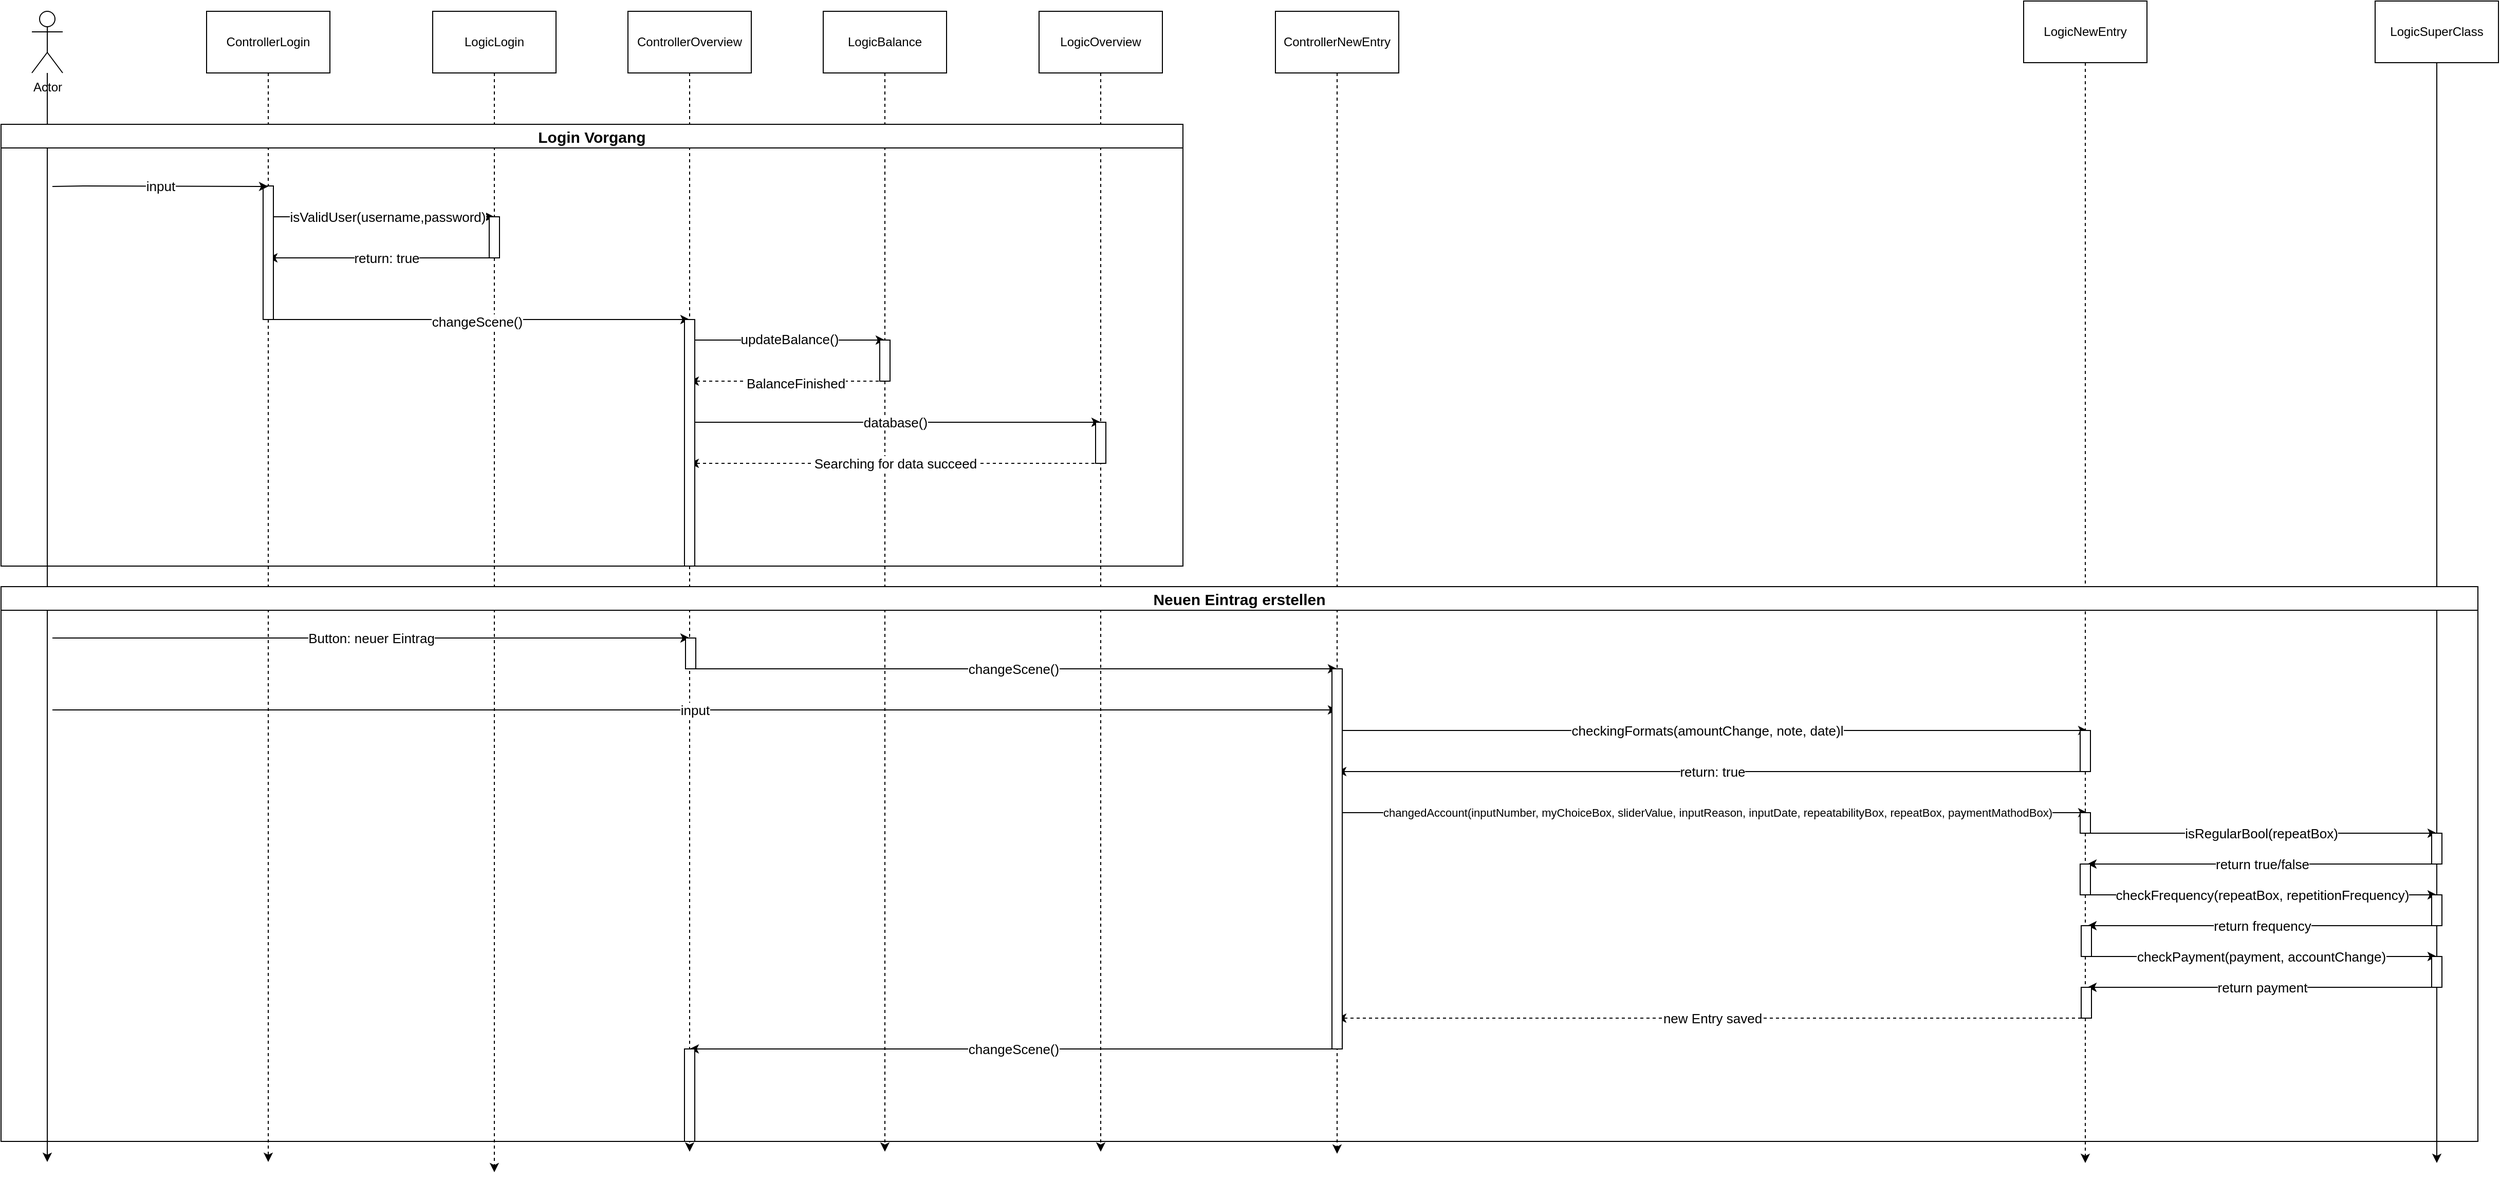 <mxfile version="23.0.1" type="device">
  <diagram id="dWmEx_8C3ra9uAuUZR-o" name="Seite-2">
    <mxGraphModel dx="1909" dy="964" grid="1" gridSize="10" guides="1" tooltips="1" connect="1" arrows="1" fold="1" page="1" pageScale="1" pageWidth="827" pageHeight="1169" math="0" shadow="0">
      <root>
        <mxCell id="0" />
        <mxCell id="1" parent="0" />
        <mxCell id="v2-bN_Bwf2UKAEft6Nu9-12" style="edgeStyle=orthogonalEdgeStyle;rounded=0;orthogonalLoop=1;jettySize=auto;html=1;" parent="1" source="v2-bN_Bwf2UKAEft6Nu9-1" edge="1">
          <mxGeometry relative="1" as="geometry">
            <mxPoint x="85" y="1140" as="targetPoint" />
          </mxGeometry>
        </mxCell>
        <mxCell id="v2-bN_Bwf2UKAEft6Nu9-1" value="Actor" style="shape=umlActor;verticalLabelPosition=bottom;verticalAlign=top;html=1;outlineConnect=0;" parent="1" vertex="1">
          <mxGeometry x="70" y="20" width="30" height="60" as="geometry" />
        </mxCell>
        <mxCell id="v2-bN_Bwf2UKAEft6Nu9-6" style="edgeStyle=orthogonalEdgeStyle;rounded=0;orthogonalLoop=1;jettySize=auto;html=1;dashed=1;" parent="1" source="v2-bN_Bwf2UKAEft6Nu9-2" edge="1">
          <mxGeometry relative="1" as="geometry">
            <mxPoint x="300" y="1140" as="targetPoint" />
          </mxGeometry>
        </mxCell>
        <mxCell id="v2-bN_Bwf2UKAEft6Nu9-2" value="ControllerLogin" style="rounded=0;whiteSpace=wrap;html=1;" parent="1" vertex="1">
          <mxGeometry x="240" y="20" width="120" height="60" as="geometry" />
        </mxCell>
        <mxCell id="v2-bN_Bwf2UKAEft6Nu9-13" style="edgeStyle=orthogonalEdgeStyle;rounded=0;orthogonalLoop=1;jettySize=auto;html=1;dashed=1;" parent="1" source="v2-bN_Bwf2UKAEft6Nu9-3" edge="1">
          <mxGeometry relative="1" as="geometry">
            <mxPoint x="520" y="1150" as="targetPoint" />
          </mxGeometry>
        </mxCell>
        <mxCell id="v2-bN_Bwf2UKAEft6Nu9-3" value="LogicLogin" style="rounded=0;whiteSpace=wrap;html=1;" parent="1" vertex="1">
          <mxGeometry x="460" y="20" width="120" height="60" as="geometry" />
        </mxCell>
        <mxCell id="v2-bN_Bwf2UKAEft6Nu9-8" style="edgeStyle=orthogonalEdgeStyle;rounded=0;orthogonalLoop=1;jettySize=auto;html=1;dashed=1;" parent="1" source="v2-bN_Bwf2UKAEft6Nu9-4" edge="1">
          <mxGeometry relative="1" as="geometry">
            <mxPoint x="710" y="1130" as="targetPoint" />
          </mxGeometry>
        </mxCell>
        <mxCell id="v2-bN_Bwf2UKAEft6Nu9-4" value="ControllerOverview" style="rounded=0;whiteSpace=wrap;html=1;" parent="1" vertex="1">
          <mxGeometry x="650" y="20" width="120" height="60" as="geometry" />
        </mxCell>
        <mxCell id="v2-bN_Bwf2UKAEft6Nu9-17" value="" style="endArrow=classic;html=1;rounded=0;" parent="1" edge="1">
          <mxGeometry relative="1" as="geometry">
            <mxPoint x="300" y="220" as="sourcePoint" />
            <mxPoint x="520" y="220" as="targetPoint" />
          </mxGeometry>
        </mxCell>
        <mxCell id="v2-bN_Bwf2UKAEft6Nu9-18" value="Label" style="edgeLabel;resizable=0;html=1;align=center;verticalAlign=middle;" parent="v2-bN_Bwf2UKAEft6Nu9-17" connectable="0" vertex="1">
          <mxGeometry relative="1" as="geometry" />
        </mxCell>
        <mxCell id="v2-bN_Bwf2UKAEft6Nu9-19" value="Text" style="edgeLabel;html=1;align=center;verticalAlign=middle;resizable=0;points=[];" parent="v2-bN_Bwf2UKAEft6Nu9-17" vertex="1" connectable="0">
          <mxGeometry x="0.018" y="3" relative="1" as="geometry">
            <mxPoint as="offset" />
          </mxGeometry>
        </mxCell>
        <mxCell id="v2-bN_Bwf2UKAEft6Nu9-20" value="&lt;font style=&quot;font-size: 13px;&quot;&gt;isValidUser(username,password)&lt;/font&gt;" style="edgeLabel;html=1;align=center;verticalAlign=middle;resizable=0;points=[];" parent="v2-bN_Bwf2UKAEft6Nu9-17" vertex="1" connectable="0">
          <mxGeometry x="0.054" relative="1" as="geometry">
            <mxPoint as="offset" />
          </mxGeometry>
        </mxCell>
        <mxCell id="v2-bN_Bwf2UKAEft6Nu9-21" value="" style="endArrow=classic;html=1;rounded=0;" parent="1" edge="1">
          <mxGeometry relative="1" as="geometry">
            <mxPoint x="520" y="260" as="sourcePoint" />
            <mxPoint x="300" y="260" as="targetPoint" />
          </mxGeometry>
        </mxCell>
        <mxCell id="v2-bN_Bwf2UKAEft6Nu9-22" value="Label" style="edgeLabel;resizable=0;html=1;align=center;verticalAlign=middle;" parent="v2-bN_Bwf2UKAEft6Nu9-21" connectable="0" vertex="1">
          <mxGeometry relative="1" as="geometry" />
        </mxCell>
        <mxCell id="v2-bN_Bwf2UKAEft6Nu9-23" value="&lt;font style=&quot;font-size: 13px;&quot;&gt;return: true&lt;/font&gt;" style="edgeLabel;html=1;align=center;verticalAlign=middle;resizable=0;points=[];" parent="v2-bN_Bwf2UKAEft6Nu9-21" vertex="1" connectable="0">
          <mxGeometry x="-0.045" relative="1" as="geometry">
            <mxPoint as="offset" />
          </mxGeometry>
        </mxCell>
        <mxCell id="v2-bN_Bwf2UKAEft6Nu9-25" value="" style="endArrow=classic;html=1;rounded=0;" parent="1" edge="1">
          <mxGeometry relative="1" as="geometry">
            <mxPoint x="300" y="320" as="sourcePoint" />
            <mxPoint x="710" y="320" as="targetPoint" />
          </mxGeometry>
        </mxCell>
        <mxCell id="v2-bN_Bwf2UKAEft6Nu9-26" value="Label" style="edgeLabel;resizable=0;html=1;align=center;verticalAlign=middle;" parent="v2-bN_Bwf2UKAEft6Nu9-25" connectable="0" vertex="1">
          <mxGeometry relative="1" as="geometry" />
        </mxCell>
        <mxCell id="v2-bN_Bwf2UKAEft6Nu9-27" value="&lt;font style=&quot;font-size: 13px;&quot;&gt;changeScene()&lt;/font&gt;" style="edgeLabel;html=1;align=center;verticalAlign=middle;resizable=0;points=[];" parent="v2-bN_Bwf2UKAEft6Nu9-25" vertex="1" connectable="0">
          <mxGeometry x="-0.01" y="-2" relative="1" as="geometry">
            <mxPoint as="offset" />
          </mxGeometry>
        </mxCell>
        <mxCell id="v2-bN_Bwf2UKAEft6Nu9-29" style="edgeStyle=orthogonalEdgeStyle;rounded=0;orthogonalLoop=1;jettySize=auto;html=1;dashed=1;" parent="1" source="v2-bN_Bwf2UKAEft6Nu9-28" edge="1">
          <mxGeometry relative="1" as="geometry">
            <mxPoint x="900" y="1130" as="targetPoint" />
          </mxGeometry>
        </mxCell>
        <mxCell id="v2-bN_Bwf2UKAEft6Nu9-28" value="LogicBalance" style="rounded=0;whiteSpace=wrap;html=1;" parent="1" vertex="1">
          <mxGeometry x="840" y="20" width="120" height="60" as="geometry" />
        </mxCell>
        <mxCell id="v2-bN_Bwf2UKAEft6Nu9-30" value="" style="endArrow=classic;html=1;rounded=0;" parent="1" edge="1">
          <mxGeometry relative="1" as="geometry">
            <mxPoint x="710" y="340" as="sourcePoint" />
            <mxPoint x="900" y="340" as="targetPoint" />
          </mxGeometry>
        </mxCell>
        <mxCell id="v2-bN_Bwf2UKAEft6Nu9-31" value="Label" style="edgeLabel;resizable=0;html=1;align=center;verticalAlign=middle;" parent="v2-bN_Bwf2UKAEft6Nu9-30" connectable="0" vertex="1">
          <mxGeometry relative="1" as="geometry" />
        </mxCell>
        <mxCell id="v2-bN_Bwf2UKAEft6Nu9-32" value="&lt;font style=&quot;font-size: 13px;&quot;&gt;updateBalance()&lt;/font&gt;" style="edgeLabel;html=1;align=center;verticalAlign=middle;resizable=0;points=[];" parent="v2-bN_Bwf2UKAEft6Nu9-30" vertex="1" connectable="0">
          <mxGeometry x="0.021" y="1" relative="1" as="geometry">
            <mxPoint as="offset" />
          </mxGeometry>
        </mxCell>
        <mxCell id="v2-bN_Bwf2UKAEft6Nu9-34" value="" style="endArrow=classic;html=1;rounded=0;dashed=1;" parent="1" edge="1">
          <mxGeometry relative="1" as="geometry">
            <mxPoint x="900" y="380" as="sourcePoint" />
            <mxPoint x="710" y="380" as="targetPoint" />
          </mxGeometry>
        </mxCell>
        <mxCell id="v2-bN_Bwf2UKAEft6Nu9-35" value="Label" style="edgeLabel;resizable=0;html=1;align=center;verticalAlign=middle;" parent="v2-bN_Bwf2UKAEft6Nu9-34" connectable="0" vertex="1">
          <mxGeometry relative="1" as="geometry" />
        </mxCell>
        <mxCell id="v2-bN_Bwf2UKAEft6Nu9-36" value="&lt;font style=&quot;font-size: 13px;&quot;&gt;BalanceFinished&lt;/font&gt;" style="edgeLabel;html=1;align=center;verticalAlign=middle;resizable=0;points=[];" parent="v2-bN_Bwf2UKAEft6Nu9-34" vertex="1" connectable="0">
          <mxGeometry x="-0.084" y="2" relative="1" as="geometry">
            <mxPoint as="offset" />
          </mxGeometry>
        </mxCell>
        <mxCell id="v2-bN_Bwf2UKAEft6Nu9-38" style="edgeStyle=orthogonalEdgeStyle;rounded=0;orthogonalLoop=1;jettySize=auto;html=1;dashed=1;" parent="1" source="v2-bN_Bwf2UKAEft6Nu9-37" edge="1">
          <mxGeometry relative="1" as="geometry">
            <mxPoint x="1110" y="1130" as="targetPoint" />
          </mxGeometry>
        </mxCell>
        <mxCell id="v2-bN_Bwf2UKAEft6Nu9-37" value="LogicOverview" style="rounded=0;whiteSpace=wrap;html=1;" parent="1" vertex="1">
          <mxGeometry x="1050" y="20" width="120" height="60" as="geometry" />
        </mxCell>
        <mxCell id="v2-bN_Bwf2UKAEft6Nu9-40" value="" style="endArrow=classic;html=1;rounded=0;" parent="1" edge="1">
          <mxGeometry relative="1" as="geometry">
            <mxPoint x="710" y="420" as="sourcePoint" />
            <mxPoint x="1110" y="420" as="targetPoint" />
          </mxGeometry>
        </mxCell>
        <mxCell id="v2-bN_Bwf2UKAEft6Nu9-41" value="&lt;font style=&quot;font-size: 13px;&quot;&gt;database()&lt;/font&gt;" style="edgeLabel;resizable=0;html=1;align=center;verticalAlign=middle;" parent="v2-bN_Bwf2UKAEft6Nu9-40" connectable="0" vertex="1">
          <mxGeometry relative="1" as="geometry" />
        </mxCell>
        <mxCell id="v2-bN_Bwf2UKAEft6Nu9-42" value="" style="endArrow=classic;html=1;rounded=0;dashed=1;" parent="1" edge="1">
          <mxGeometry relative="1" as="geometry">
            <mxPoint x="1110" y="460" as="sourcePoint" />
            <mxPoint x="710" y="460" as="targetPoint" />
          </mxGeometry>
        </mxCell>
        <mxCell id="v2-bN_Bwf2UKAEft6Nu9-43" value="&lt;font style=&quot;font-size: 13px;&quot;&gt;Searching for data succeed&lt;/font&gt;" style="edgeLabel;resizable=0;html=1;align=center;verticalAlign=middle;" parent="v2-bN_Bwf2UKAEft6Nu9-42" connectable="0" vertex="1">
          <mxGeometry relative="1" as="geometry" />
        </mxCell>
        <mxCell id="v2-bN_Bwf2UKAEft6Nu9-47" value="" style="endArrow=classic;html=1;rounded=0;" parent="1" edge="1">
          <mxGeometry relative="1" as="geometry">
            <mxPoint x="90" y="630" as="sourcePoint" />
            <mxPoint x="710" y="630" as="targetPoint" />
          </mxGeometry>
        </mxCell>
        <mxCell id="v2-bN_Bwf2UKAEft6Nu9-48" value="&lt;font style=&quot;font-size: 13px;&quot;&gt;Button: neuer Eintrag&lt;/font&gt;" style="edgeLabel;resizable=0;html=1;align=center;verticalAlign=middle;" parent="v2-bN_Bwf2UKAEft6Nu9-47" connectable="0" vertex="1">
          <mxGeometry relative="1" as="geometry" />
        </mxCell>
        <mxCell id="v2-bN_Bwf2UKAEft6Nu9-51" style="edgeStyle=orthogonalEdgeStyle;rounded=0;orthogonalLoop=1;jettySize=auto;html=1;dashed=1;" parent="1" source="v2-bN_Bwf2UKAEft6Nu9-50" edge="1">
          <mxGeometry relative="1" as="geometry">
            <mxPoint x="1340" y="1132" as="targetPoint" />
          </mxGeometry>
        </mxCell>
        <mxCell id="v2-bN_Bwf2UKAEft6Nu9-50" value="ControllerNewEntry" style="rounded=0;whiteSpace=wrap;html=1;" parent="1" vertex="1">
          <mxGeometry x="1280" y="20" width="120" height="60" as="geometry" />
        </mxCell>
        <mxCell id="v2-bN_Bwf2UKAEft6Nu9-53" value="" style="endArrow=classic;html=1;rounded=0;" parent="1" edge="1">
          <mxGeometry relative="1" as="geometry">
            <mxPoint x="710" y="660" as="sourcePoint" />
            <mxPoint x="1340" y="660" as="targetPoint" />
          </mxGeometry>
        </mxCell>
        <mxCell id="v2-bN_Bwf2UKAEft6Nu9-54" value="&lt;font style=&quot;font-size: 13px;&quot;&gt;changeScene()&lt;/font&gt;" style="edgeLabel;resizable=0;html=1;align=center;verticalAlign=middle;" parent="v2-bN_Bwf2UKAEft6Nu9-53" connectable="0" vertex="1">
          <mxGeometry relative="1" as="geometry" />
        </mxCell>
        <mxCell id="v2-bN_Bwf2UKAEft6Nu9-55" value="" style="endArrow=classic;html=1;rounded=0;" parent="1" edge="1">
          <mxGeometry relative="1" as="geometry">
            <mxPoint x="90" y="700" as="sourcePoint" />
            <mxPoint x="1340" y="700" as="targetPoint" />
          </mxGeometry>
        </mxCell>
        <mxCell id="v2-bN_Bwf2UKAEft6Nu9-56" value="&lt;font style=&quot;font-size: 13px;&quot;&gt;input&lt;/font&gt;" style="edgeLabel;resizable=0;html=1;align=center;verticalAlign=middle;" parent="v2-bN_Bwf2UKAEft6Nu9-55" connectable="0" vertex="1">
          <mxGeometry relative="1" as="geometry" />
        </mxCell>
        <mxCell id="v2-bN_Bwf2UKAEft6Nu9-76" style="edgeStyle=orthogonalEdgeStyle;rounded=0;orthogonalLoop=1;jettySize=auto;html=1;dashed=1;" parent="1" source="v2-bN_Bwf2UKAEft6Nu9-58" edge="1">
          <mxGeometry relative="1" as="geometry">
            <mxPoint x="2068" y="1141" as="targetPoint" />
          </mxGeometry>
        </mxCell>
        <mxCell id="v2-bN_Bwf2UKAEft6Nu9-58" value="LogicNewEntry" style="rounded=0;whiteSpace=wrap;html=1;" parent="1" vertex="1">
          <mxGeometry x="2008" y="10" width="120" height="60" as="geometry" />
        </mxCell>
        <mxCell id="v2-bN_Bwf2UKAEft6Nu9-60" value="" style="endArrow=classic;html=1;rounded=0;" parent="1" edge="1">
          <mxGeometry relative="1" as="geometry">
            <mxPoint x="1340" y="720" as="sourcePoint" />
            <mxPoint x="2070" y="720" as="targetPoint" />
          </mxGeometry>
        </mxCell>
        <mxCell id="v2-bN_Bwf2UKAEft6Nu9-61" value="&lt;font style=&quot;font-size: 13px;&quot;&gt;checkingFormats(amountChange, note, date)l&lt;/font&gt;" style="edgeLabel;resizable=0;html=1;align=center;verticalAlign=middle;" parent="v2-bN_Bwf2UKAEft6Nu9-60" connectable="0" vertex="1">
          <mxGeometry relative="1" as="geometry">
            <mxPoint x="-5" as="offset" />
          </mxGeometry>
        </mxCell>
        <mxCell id="v2-bN_Bwf2UKAEft6Nu9-67" value="" style="endArrow=classic;html=1;rounded=0;" parent="1" edge="1">
          <mxGeometry relative="1" as="geometry">
            <mxPoint x="2070" y="760" as="sourcePoint" />
            <mxPoint x="1340" y="760" as="targetPoint" />
          </mxGeometry>
        </mxCell>
        <mxCell id="v2-bN_Bwf2UKAEft6Nu9-68" value="&lt;font style=&quot;font-size: 13px;&quot;&gt;return: true&lt;/font&gt;" style="edgeLabel;resizable=0;html=1;align=center;verticalAlign=middle;" parent="v2-bN_Bwf2UKAEft6Nu9-67" connectable="0" vertex="1">
          <mxGeometry relative="1" as="geometry" />
        </mxCell>
        <mxCell id="v2-bN_Bwf2UKAEft6Nu9-71" value="" style="endArrow=classic;html=1;rounded=0;" parent="1" edge="1">
          <mxGeometry relative="1" as="geometry">
            <mxPoint x="1340" y="800" as="sourcePoint" />
            <mxPoint x="2070" y="800" as="targetPoint" />
          </mxGeometry>
        </mxCell>
        <mxCell id="v2-bN_Bwf2UKAEft6Nu9-72" value="changedAccount(inputNumber, myChoiceBox, sliderValue, inputReason, inputDate, repeatabilityBox, repeatBox, paymentMathodBox)" style="edgeLabel;resizable=0;html=1;align=center;verticalAlign=middle;" parent="v2-bN_Bwf2UKAEft6Nu9-71" connectable="0" vertex="1">
          <mxGeometry relative="1" as="geometry">
            <mxPoint x="5" as="offset" />
          </mxGeometry>
        </mxCell>
        <mxCell id="v2-bN_Bwf2UKAEft6Nu9-91" style="edgeStyle=orthogonalEdgeStyle;rounded=0;orthogonalLoop=1;jettySize=auto;html=1;" parent="1" source="v2-bN_Bwf2UKAEft6Nu9-77" edge="1">
          <mxGeometry relative="1" as="geometry">
            <mxPoint x="2410" y="1141" as="targetPoint" />
          </mxGeometry>
        </mxCell>
        <mxCell id="v2-bN_Bwf2UKAEft6Nu9-77" value="LogicSuperClass" style="rounded=0;whiteSpace=wrap;html=1;" parent="1" vertex="1">
          <mxGeometry x="2350" y="10" width="120" height="60" as="geometry" />
        </mxCell>
        <mxCell id="v2-bN_Bwf2UKAEft6Nu9-79" value="" style="endArrow=classic;html=1;rounded=0;" parent="1" edge="1">
          <mxGeometry relative="1" as="geometry">
            <mxPoint x="2068" y="820" as="sourcePoint" />
            <mxPoint x="2410" y="820" as="targetPoint" />
          </mxGeometry>
        </mxCell>
        <mxCell id="v2-bN_Bwf2UKAEft6Nu9-80" value="&lt;font style=&quot;font-size: 13px;&quot;&gt;isRegularBool(repeatBox)&lt;/font&gt;" style="edgeLabel;resizable=0;html=1;align=center;verticalAlign=middle;" parent="v2-bN_Bwf2UKAEft6Nu9-79" connectable="0" vertex="1">
          <mxGeometry relative="1" as="geometry" />
        </mxCell>
        <mxCell id="v2-bN_Bwf2UKAEft6Nu9-81" value="" style="endArrow=classic;html=1;rounded=0;" parent="1" edge="1">
          <mxGeometry relative="1" as="geometry">
            <mxPoint x="2410" y="850" as="sourcePoint" />
            <mxPoint x="2070" y="850" as="targetPoint" />
          </mxGeometry>
        </mxCell>
        <mxCell id="v2-bN_Bwf2UKAEft6Nu9-82" value="&lt;font style=&quot;font-size: 13px;&quot;&gt;return true/false&lt;/font&gt;" style="edgeLabel;resizable=0;html=1;align=center;verticalAlign=middle;" parent="v2-bN_Bwf2UKAEft6Nu9-81" connectable="0" vertex="1">
          <mxGeometry relative="1" as="geometry" />
        </mxCell>
        <mxCell id="v2-bN_Bwf2UKAEft6Nu9-85" value="" style="endArrow=classic;html=1;rounded=0;" parent="1" edge="1">
          <mxGeometry relative="1" as="geometry">
            <mxPoint x="2070" y="880" as="sourcePoint" />
            <mxPoint x="2410" y="880" as="targetPoint" />
          </mxGeometry>
        </mxCell>
        <mxCell id="v2-bN_Bwf2UKAEft6Nu9-86" value="&lt;font style=&quot;font-size: 13px;&quot;&gt;checkFrequency(repeatBox, repetitionFrequency)&lt;/font&gt;" style="edgeLabel;resizable=0;html=1;align=center;verticalAlign=middle;" parent="v2-bN_Bwf2UKAEft6Nu9-85" connectable="0" vertex="1">
          <mxGeometry relative="1" as="geometry" />
        </mxCell>
        <mxCell id="v2-bN_Bwf2UKAEft6Nu9-92" value="" style="endArrow=classic;html=1;rounded=0;" parent="1" edge="1">
          <mxGeometry relative="1" as="geometry">
            <mxPoint x="2410" y="910" as="sourcePoint" />
            <mxPoint x="2070" y="910" as="targetPoint" />
          </mxGeometry>
        </mxCell>
        <mxCell id="v2-bN_Bwf2UKAEft6Nu9-93" value="&lt;font style=&quot;font-size: 13px;&quot;&gt;return frequency&lt;/font&gt;" style="edgeLabel;resizable=0;html=1;align=center;verticalAlign=middle;" parent="v2-bN_Bwf2UKAEft6Nu9-92" connectable="0" vertex="1">
          <mxGeometry relative="1" as="geometry" />
        </mxCell>
        <mxCell id="v2-bN_Bwf2UKAEft6Nu9-100" value="" style="endArrow=classic;html=1;rounded=0;" parent="1" edge="1">
          <mxGeometry relative="1" as="geometry">
            <mxPoint x="2068" y="940" as="sourcePoint" />
            <mxPoint x="2410" y="940" as="targetPoint" />
          </mxGeometry>
        </mxCell>
        <mxCell id="v2-bN_Bwf2UKAEft6Nu9-101" value="&lt;font style=&quot;font-size: 13px;&quot;&gt;checkPayment(payment, accountChange)&lt;/font&gt;" style="edgeLabel;resizable=0;html=1;align=center;verticalAlign=middle;" parent="v2-bN_Bwf2UKAEft6Nu9-100" connectable="0" vertex="1">
          <mxGeometry relative="1" as="geometry" />
        </mxCell>
        <mxCell id="v2-bN_Bwf2UKAEft6Nu9-103" value="" style="endArrow=classic;html=1;rounded=0;" parent="1" edge="1">
          <mxGeometry relative="1" as="geometry">
            <mxPoint x="2410" y="970" as="sourcePoint" />
            <mxPoint x="2070" y="970" as="targetPoint" />
          </mxGeometry>
        </mxCell>
        <mxCell id="v2-bN_Bwf2UKAEft6Nu9-104" value="&lt;font style=&quot;font-size: 13px;&quot;&gt;return payment&lt;/font&gt;" style="edgeLabel;resizable=0;html=1;align=center;verticalAlign=middle;" parent="v2-bN_Bwf2UKAEft6Nu9-103" connectable="0" vertex="1">
          <mxGeometry relative="1" as="geometry" />
        </mxCell>
        <mxCell id="v2-bN_Bwf2UKAEft6Nu9-105" value="" style="endArrow=classic;html=1;rounded=0;dashed=1;" parent="1" edge="1">
          <mxGeometry relative="1" as="geometry">
            <mxPoint x="2070" y="1000" as="sourcePoint" />
            <mxPoint x="1340" y="1000" as="targetPoint" />
          </mxGeometry>
        </mxCell>
        <mxCell id="v2-bN_Bwf2UKAEft6Nu9-106" value="&lt;font style=&quot;font-size: 13px;&quot;&gt;new Entry saved&lt;/font&gt;" style="edgeLabel;resizable=0;html=1;align=center;verticalAlign=middle;" parent="v2-bN_Bwf2UKAEft6Nu9-105" connectable="0" vertex="1">
          <mxGeometry relative="1" as="geometry" />
        </mxCell>
        <mxCell id="v2-bN_Bwf2UKAEft6Nu9-107" value="" style="endArrow=classic;html=1;rounded=0;" parent="1" edge="1">
          <mxGeometry relative="1" as="geometry">
            <mxPoint x="1340" y="1030" as="sourcePoint" />
            <mxPoint x="710" y="1030" as="targetPoint" />
          </mxGeometry>
        </mxCell>
        <mxCell id="v2-bN_Bwf2UKAEft6Nu9-108" value="&lt;font style=&quot;font-size: 13px;&quot;&gt;changeScene()&lt;/font&gt;" style="edgeLabel;resizable=0;html=1;align=center;verticalAlign=middle;" parent="v2-bN_Bwf2UKAEft6Nu9-107" connectable="0" vertex="1">
          <mxGeometry relative="1" as="geometry" />
        </mxCell>
        <mxCell id="v2-bN_Bwf2UKAEft6Nu9-112" value="&lt;font style=&quot;font-size: 15px;&quot;&gt;Neuen Eintrag erstellen&lt;/font&gt;" style="swimlane;whiteSpace=wrap;html=1;" parent="1" vertex="1">
          <mxGeometry x="40" y="580" width="2410" height="540" as="geometry" />
        </mxCell>
        <mxCell id="uS0lqT7O-MrUfLokgw10-11" value="" style="html=1;points=[[0,0,0,0,5],[0,1,0,0,-5],[1,0,0,0,5],[1,1,0,0,-5]];perimeter=orthogonalPerimeter;outlineConnect=0;targetShapes=umlLifeline;portConstraint=eastwest;newEdgeStyle={&quot;curved&quot;:0,&quot;rounded&quot;:0};" vertex="1" parent="v2-bN_Bwf2UKAEft6Nu9-112">
          <mxGeometry x="666" y="50" width="10" height="30" as="geometry" />
        </mxCell>
        <mxCell id="uS0lqT7O-MrUfLokgw10-12" value="" style="html=1;points=[[0,0,0,0,5],[0,1,0,0,-5],[1,0,0,0,5],[1,1,0,0,-5]];perimeter=orthogonalPerimeter;outlineConnect=0;targetShapes=umlLifeline;portConstraint=eastwest;newEdgeStyle={&quot;curved&quot;:0,&quot;rounded&quot;:0};" vertex="1" parent="v2-bN_Bwf2UKAEft6Nu9-112">
          <mxGeometry x="1295" y="80" width="10" height="370" as="geometry" />
        </mxCell>
        <mxCell id="uS0lqT7O-MrUfLokgw10-13" value="" style="html=1;points=[[0,0,0,0,5],[0,1,0,0,-5],[1,0,0,0,5],[1,1,0,0,-5]];perimeter=orthogonalPerimeter;outlineConnect=0;targetShapes=umlLifeline;portConstraint=eastwest;newEdgeStyle={&quot;curved&quot;:0,&quot;rounded&quot;:0};" vertex="1" parent="v2-bN_Bwf2UKAEft6Nu9-112">
          <mxGeometry x="2023" y="140" width="10" height="40" as="geometry" />
        </mxCell>
        <mxCell id="uS0lqT7O-MrUfLokgw10-14" value="" style="html=1;points=[[0,0,0,0,5],[0,1,0,0,-5],[1,0,0,0,5],[1,1,0,0,-5]];perimeter=orthogonalPerimeter;outlineConnect=0;targetShapes=umlLifeline;portConstraint=eastwest;newEdgeStyle={&quot;curved&quot;:0,&quot;rounded&quot;:0};" vertex="1" parent="v2-bN_Bwf2UKAEft6Nu9-112">
          <mxGeometry x="2023" y="220" width="10" height="20" as="geometry" />
        </mxCell>
        <mxCell id="uS0lqT7O-MrUfLokgw10-15" value="" style="html=1;points=[[0,0,0,0,5],[0,1,0,0,-5],[1,0,0,0,5],[1,1,0,0,-5]];perimeter=orthogonalPerimeter;outlineConnect=0;targetShapes=umlLifeline;portConstraint=eastwest;newEdgeStyle={&quot;curved&quot;:0,&quot;rounded&quot;:0};" vertex="1" parent="v2-bN_Bwf2UKAEft6Nu9-112">
          <mxGeometry x="2365" y="240" width="10" height="30" as="geometry" />
        </mxCell>
        <mxCell id="uS0lqT7O-MrUfLokgw10-16" value="" style="html=1;points=[[0,0,0,0,5],[0,1,0,0,-5],[1,0,0,0,5],[1,1,0,0,-5]];perimeter=orthogonalPerimeter;outlineConnect=0;targetShapes=umlLifeline;portConstraint=eastwest;newEdgeStyle={&quot;curved&quot;:0,&quot;rounded&quot;:0};" vertex="1" parent="v2-bN_Bwf2UKAEft6Nu9-112">
          <mxGeometry x="2023" y="270" width="10" height="30" as="geometry" />
        </mxCell>
        <mxCell id="uS0lqT7O-MrUfLokgw10-17" value="" style="html=1;points=[[0,0,0,0,5],[0,1,0,0,-5],[1,0,0,0,5],[1,1,0,0,-5]];perimeter=orthogonalPerimeter;outlineConnect=0;targetShapes=umlLifeline;portConstraint=eastwest;newEdgeStyle={&quot;curved&quot;:0,&quot;rounded&quot;:0};" vertex="1" parent="v2-bN_Bwf2UKAEft6Nu9-112">
          <mxGeometry x="2365" y="300" width="10" height="30" as="geometry" />
        </mxCell>
        <mxCell id="uS0lqT7O-MrUfLokgw10-18" value="" style="html=1;points=[[0,0,0,0,5],[0,1,0,0,-5],[1,0,0,0,5],[1,1,0,0,-5]];perimeter=orthogonalPerimeter;outlineConnect=0;targetShapes=umlLifeline;portConstraint=eastwest;newEdgeStyle={&quot;curved&quot;:0,&quot;rounded&quot;:0};" vertex="1" parent="v2-bN_Bwf2UKAEft6Nu9-112">
          <mxGeometry x="2024" y="330" width="10" height="30" as="geometry" />
        </mxCell>
        <mxCell id="uS0lqT7O-MrUfLokgw10-19" value="" style="html=1;points=[[0,0,0,0,5],[0,1,0,0,-5],[1,0,0,0,5],[1,1,0,0,-5]];perimeter=orthogonalPerimeter;outlineConnect=0;targetShapes=umlLifeline;portConstraint=eastwest;newEdgeStyle={&quot;curved&quot;:0,&quot;rounded&quot;:0};" vertex="1" parent="v2-bN_Bwf2UKAEft6Nu9-112">
          <mxGeometry x="2365" y="360" width="10" height="30" as="geometry" />
        </mxCell>
        <mxCell id="uS0lqT7O-MrUfLokgw10-20" value="" style="html=1;points=[[0,0,0,0,5],[0,1,0,0,-5],[1,0,0,0,5],[1,1,0,0,-5]];perimeter=orthogonalPerimeter;outlineConnect=0;targetShapes=umlLifeline;portConstraint=eastwest;newEdgeStyle={&quot;curved&quot;:0,&quot;rounded&quot;:0};" vertex="1" parent="v2-bN_Bwf2UKAEft6Nu9-112">
          <mxGeometry x="2024" y="390" width="10" height="30" as="geometry" />
        </mxCell>
        <mxCell id="uS0lqT7O-MrUfLokgw10-21" value="" style="html=1;points=[[0,0,0,0,5],[0,1,0,0,-5],[1,0,0,0,5],[1,1,0,0,-5]];perimeter=orthogonalPerimeter;outlineConnect=0;targetShapes=umlLifeline;portConstraint=eastwest;newEdgeStyle={&quot;curved&quot;:0,&quot;rounded&quot;:0};" vertex="1" parent="v2-bN_Bwf2UKAEft6Nu9-112">
          <mxGeometry x="665" y="450" width="10" height="90" as="geometry" />
        </mxCell>
        <mxCell id="v2-bN_Bwf2UKAEft6Nu9-113" value="&lt;font style=&quot;font-size: 15px;&quot;&gt;Login Vorgang&lt;/font&gt;" style="swimlane;whiteSpace=wrap;html=1;" parent="1" vertex="1">
          <mxGeometry x="40" y="130" width="1150" height="430" as="geometry" />
        </mxCell>
        <mxCell id="uS0lqT7O-MrUfLokgw10-1" value="" style="html=1;points=[[0,0,0,0,5],[0,1,0,0,-5],[1,0,0,0,5],[1,1,0,0,-5]];perimeter=orthogonalPerimeter;outlineConnect=0;targetShapes=umlLifeline;portConstraint=eastwest;newEdgeStyle={&quot;curved&quot;:0,&quot;rounded&quot;:0};" vertex="1" parent="v2-bN_Bwf2UKAEft6Nu9-113">
          <mxGeometry x="255" y="60" width="10" height="130" as="geometry" />
        </mxCell>
        <mxCell id="v2-bN_Bwf2UKAEft6Nu9-14" value="" style="endArrow=classic;html=1;rounded=0;" parent="v2-bN_Bwf2UKAEft6Nu9-113" edge="1">
          <mxGeometry relative="1" as="geometry">
            <mxPoint x="50" y="60.5" as="sourcePoint" />
            <mxPoint x="260" y="60.5" as="targetPoint" />
            <Array as="points">
              <mxPoint x="80" y="60" />
            </Array>
          </mxGeometry>
        </mxCell>
        <mxCell id="v2-bN_Bwf2UKAEft6Nu9-15" value="&lt;font style=&quot;font-size: 13px;&quot;&gt;input&lt;/font&gt;" style="edgeLabel;resizable=0;html=1;align=center;verticalAlign=middle;" parent="v2-bN_Bwf2UKAEft6Nu9-14" connectable="0" vertex="1">
          <mxGeometry relative="1" as="geometry" />
        </mxCell>
        <mxCell id="uS0lqT7O-MrUfLokgw10-2" value="" style="html=1;points=[[0,0,0,0,5],[0,1,0,0,-5],[1,0,0,0,5],[1,1,0,0,-5]];perimeter=orthogonalPerimeter;outlineConnect=0;targetShapes=umlLifeline;portConstraint=eastwest;newEdgeStyle={&quot;curved&quot;:0,&quot;rounded&quot;:0};" vertex="1" parent="v2-bN_Bwf2UKAEft6Nu9-113">
          <mxGeometry x="475" y="90" width="10" height="40" as="geometry" />
        </mxCell>
        <mxCell id="uS0lqT7O-MrUfLokgw10-8" value="" style="html=1;points=[[0,0,0,0,5],[0,1,0,0,-5],[1,0,0,0,5],[1,1,0,0,-5]];perimeter=orthogonalPerimeter;outlineConnect=0;targetShapes=umlLifeline;portConstraint=eastwest;newEdgeStyle={&quot;curved&quot;:0,&quot;rounded&quot;:0};" vertex="1" parent="v2-bN_Bwf2UKAEft6Nu9-113">
          <mxGeometry x="665" y="190" width="10" height="240" as="geometry" />
        </mxCell>
        <mxCell id="uS0lqT7O-MrUfLokgw10-9" value="" style="html=1;points=[[0,0,0,0,5],[0,1,0,0,-5],[1,0,0,0,5],[1,1,0,0,-5]];perimeter=orthogonalPerimeter;outlineConnect=0;targetShapes=umlLifeline;portConstraint=eastwest;newEdgeStyle={&quot;curved&quot;:0,&quot;rounded&quot;:0};" vertex="1" parent="v2-bN_Bwf2UKAEft6Nu9-113">
          <mxGeometry x="855" y="210" width="10" height="40" as="geometry" />
        </mxCell>
        <mxCell id="uS0lqT7O-MrUfLokgw10-10" value="" style="html=1;points=[[0,0,0,0,5],[0,1,0,0,-5],[1,0,0,0,5],[1,1,0,0,-5]];perimeter=orthogonalPerimeter;outlineConnect=0;targetShapes=umlLifeline;portConstraint=eastwest;newEdgeStyle={&quot;curved&quot;:0,&quot;rounded&quot;:0};" vertex="1" parent="v2-bN_Bwf2UKAEft6Nu9-113">
          <mxGeometry x="1065" y="290" width="10" height="40" as="geometry" />
        </mxCell>
      </root>
    </mxGraphModel>
  </diagram>
</mxfile>
